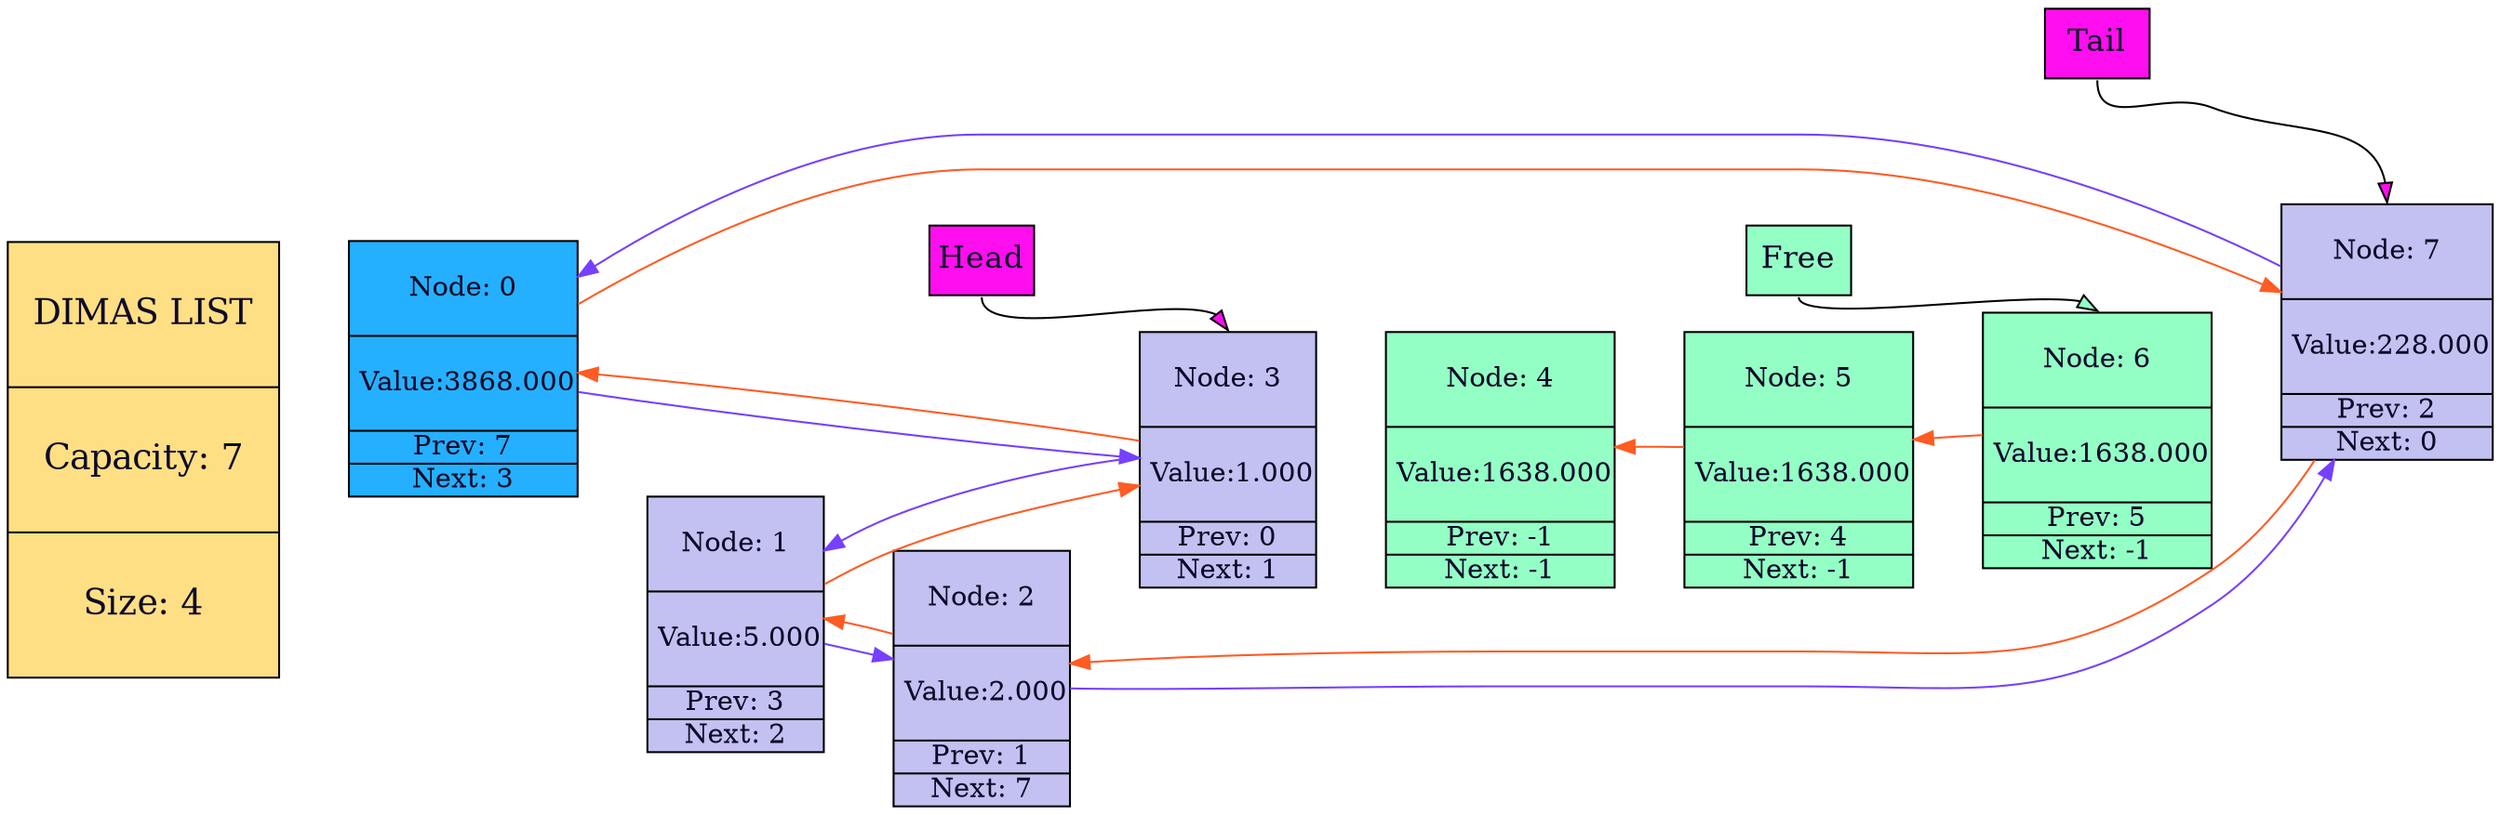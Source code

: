 digraph ListGraph {
rankdir="LR";
node [shape="box", style="filled", fillcolor="#24b0ff", fontcolor="#0e0a2a", margin="0.01"];
"Node0" [shape="record", label="\n Node: 0 \n\n|\n Value:3868.000\n\n | Prev: 7 | Next: 3"];
node [shape="box", style="filled", fillcolor="#c3c1f1", fontcolor="#0e0a2a", margin="0.01"];
"Node1" [shape="record", label="\n Node: 1 \n\n|\n Value:5.000\n\n | Prev: 3 | Next: 2"];
node [shape="box", style="filled", fillcolor="#c3c1f1", fontcolor="#0e0a2a", margin="0.01"];
"Node2" [shape="record", label="\n Node: 2 \n\n|\n Value:2.000\n\n | Prev: 1 | Next: 7"];
node [shape="box", style="filled", fillcolor="#c3c1f1", fontcolor="#0e0a2a", margin="0.01"];
"Node3" [shape="record", label="\n Node: 3 \n\n|\n Value:1.000\n\n | Prev: 0 | Next: 1"];
node [shape="box", style="filled", fillcolor="#c3c1f1", fontcolor="#0e0a2a", margin="0.01"];
node [shape="box", style="filled", fillcolor="#93ffc5", fontcolor="#0e0a2a", margin="0.01"];
"Node4" [shape="record", label="\n Node: 4 \n\n|\n Value:1638.000\n\n | Prev: -1 | Next: -1"];
node [shape="box", style="filled", fillcolor="#c3c1f1", fontcolor="#0e0a2a", margin="0.01"];
node [shape="box", style="filled", fillcolor="#93ffc5", fontcolor="#0e0a2a", margin="0.01"];
"Node5" [shape="record", label="\n Node: 5 \n\n|\n Value:1638.000\n\n | Prev: 4 | Next: -1"];
node [shape="box", style="filled", fillcolor="#c3c1f1", fontcolor="#0e0a2a", margin="0.01"];
node [shape="box", style="filled", fillcolor="#93ffc5", fontcolor="#0e0a2a", margin="0.01"];
"Node6" [shape="record", label="\n Node: 6 \n\n|\n Value:1638.000\n\n | Prev: 5 | Next: -1"];
node [shape="box", style="filled", fillcolor="#c3c1f1", fontcolor="#0e0a2a", margin="0.01"];
"Node7" [shape="record", label="\n Node: 7 \n\n|\n Value:228.000\n\n | Prev: 2 | Next: 0"];
node [shape="box", style="filled", fillcolor="#c3c1f1", fontcolor="#0e0a2a", margin="0.01"];
"Node0" -> "Node1" [color="#43ff6400"];"Node1" -> "Node2" [color="#43ff6400"];"Node2" -> "Node3" [color="#43ff6400"];"Node3" -> "Node4" [color="#43ff6400"];"Node4" -> "Node5" [color="#43ff6400"];"Node5" -> "Node6" [color="#43ff6400"];"Node6" -> "Node7" [color="#43ff6400"];"Node0" -> "Node7"  [color="#ff5b23" fontcolor="#ff5b23"];
"Node0" -> "Node3" [color="#7540ff" fontcolor="#7540ff"];
"Node1" -> "Node3"  [color="#ff5b23" fontcolor="#ff5b23"];
"Node1" -> "Node2" [color="#7540ff" fontcolor="#7540ff"];
"Node2" -> "Node1"  [color="#ff5b23" fontcolor="#ff5b23"];
"Node2" -> "Node7" [color="#7540ff" fontcolor="#7540ff"];
"Node3" -> "Node0"  [color="#ff5b23" fontcolor="#ff5b23"];
"Node3" -> "Node1" [color="#7540ff" fontcolor="#7540ff"];
"Node5" -> "Node4"  [color="#ff5b23" fontcolor="#ff5b23"];
"Node6" -> "Node5"  [color="#ff5b23" fontcolor="#ff5b23"];
"Node7" -> "Node2"  [color="#ff5b23" fontcolor="#ff5b23"];
"Node7" -> "Node0" [color="#7540ff" fontcolor="#7540ff"];
node [shape="box", style="filled", fillcolor="#ffdf83", fontcolor="#0e0a2a", margin="0.1"];
List [shape=record, label="\n DIMAS LIST \n \n | \n Capacity: 7 \n \n | \n Size: 4 \n \n" , fontsize=18];
node [shape=box, style=filled, fillcolor="#93ffc5", fontcolor="#0e0a2a", margin="0.01"];
Free [shape=record, label="Free", fontsize=16];
node [shape=box, style=filled, fillcolor="#ff0eef", fontcolor="#0e0a2a", margin="0.01"];
Head [shape=record, label="Head", fontsize=16];
node [shape=box, style=filled, fillcolor="#ff0eef", fontcolor="#0e0a2a", margin="0.01"];
Tail [shape=record, label="Tail", fontsize=16];
"List" -> "Node0" [weight=1, color="#43ff6400", headport=n, tailport=n];
"Free" -> "Node6" [headport=n, tailport=s, constraint=true, fillcolor="#93ffc5"];
"Tail" -> "Node7" [headport=n, tailport=s, constraint=true, fillcolor="#ff0eef"];
"Head" -> "Node3" [headport=n, tailport=s, constraint=true, fillcolor="#ff0eef"];
}